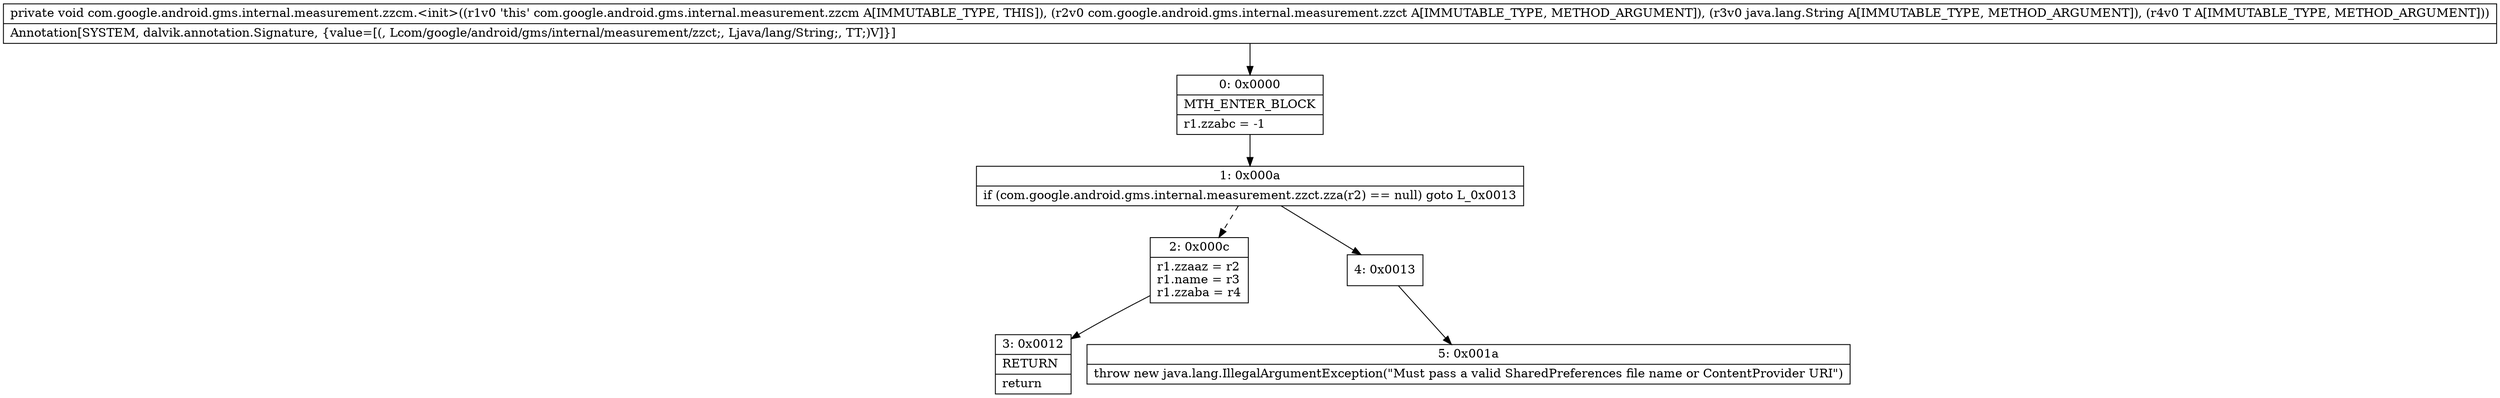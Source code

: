 digraph "CFG forcom.google.android.gms.internal.measurement.zzcm.\<init\>(Lcom\/google\/android\/gms\/internal\/measurement\/zzct;Ljava\/lang\/String;Ljava\/lang\/Object;)V" {
Node_0 [shape=record,label="{0\:\ 0x0000|MTH_ENTER_BLOCK\l|r1.zzabc = \-1\l}"];
Node_1 [shape=record,label="{1\:\ 0x000a|if (com.google.android.gms.internal.measurement.zzct.zza(r2) == null) goto L_0x0013\l}"];
Node_2 [shape=record,label="{2\:\ 0x000c|r1.zzaaz = r2\lr1.name = r3\lr1.zzaba = r4\l}"];
Node_3 [shape=record,label="{3\:\ 0x0012|RETURN\l|return\l}"];
Node_4 [shape=record,label="{4\:\ 0x0013}"];
Node_5 [shape=record,label="{5\:\ 0x001a|throw new java.lang.IllegalArgumentException(\"Must pass a valid SharedPreferences file name or ContentProvider URI\")\l}"];
MethodNode[shape=record,label="{private void com.google.android.gms.internal.measurement.zzcm.\<init\>((r1v0 'this' com.google.android.gms.internal.measurement.zzcm A[IMMUTABLE_TYPE, THIS]), (r2v0 com.google.android.gms.internal.measurement.zzct A[IMMUTABLE_TYPE, METHOD_ARGUMENT]), (r3v0 java.lang.String A[IMMUTABLE_TYPE, METHOD_ARGUMENT]), (r4v0 T A[IMMUTABLE_TYPE, METHOD_ARGUMENT]))  | Annotation[SYSTEM, dalvik.annotation.Signature, \{value=[(, Lcom\/google\/android\/gms\/internal\/measurement\/zzct;, Ljava\/lang\/String;, TT;)V]\}]\l}"];
MethodNode -> Node_0;
Node_0 -> Node_1;
Node_1 -> Node_2[style=dashed];
Node_1 -> Node_4;
Node_2 -> Node_3;
Node_4 -> Node_5;
}

